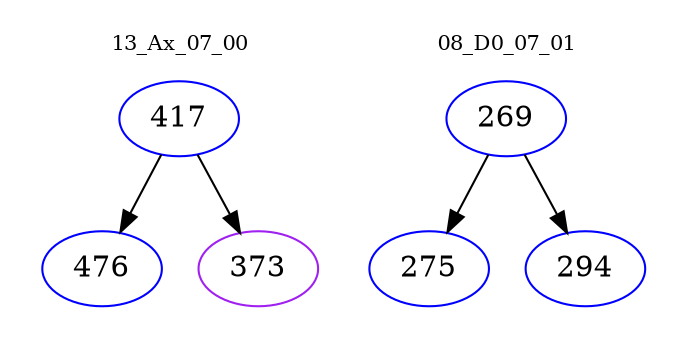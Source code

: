 digraph{
subgraph cluster_0 {
color = white
label = "13_Ax_07_00";
fontsize=10;
T0_417 [label="417", color="blue"]
T0_417 -> T0_476 [color="black"]
T0_476 [label="476", color="blue"]
T0_417 -> T0_373 [color="black"]
T0_373 [label="373", color="purple"]
}
subgraph cluster_1 {
color = white
label = "08_D0_07_01";
fontsize=10;
T1_269 [label="269", color="blue"]
T1_269 -> T1_275 [color="black"]
T1_275 [label="275", color="blue"]
T1_269 -> T1_294 [color="black"]
T1_294 [label="294", color="blue"]
}
}
